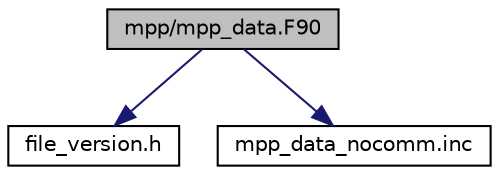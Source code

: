 digraph "mpp/mpp_data.F90"
{
 // INTERACTIVE_SVG=YES
 // LATEX_PDF_SIZE
  edge [fontname="Helvetica",fontsize="10",labelfontname="Helvetica",labelfontsize="10"];
  node [fontname="Helvetica",fontsize="10",shape=record];
  Node1 [label="mpp/mpp_data.F90",height=0.2,width=0.4,color="black", fillcolor="grey75", style="filled", fontcolor="black",tooltip="File for mpp_data_mod."];
  Node1 -> Node2 [color="midnightblue",fontsize="10",style="solid",fontname="Helvetica"];
  Node2 [label="file_version.h",height=0.2,width=0.4,color="black", fillcolor="white", style="filled",URL="$file__version_8h_source.html",tooltip=" "];
  Node1 -> Node3 [color="midnightblue",fontsize="10",style="solid",fontname="Helvetica"];
  Node3 [label="mpp_data_nocomm.inc",height=0.2,width=0.4,color="black", fillcolor="white", style="filled",URL="$mpp__data__nocomm_8inc_source.html",tooltip=" "];
}
